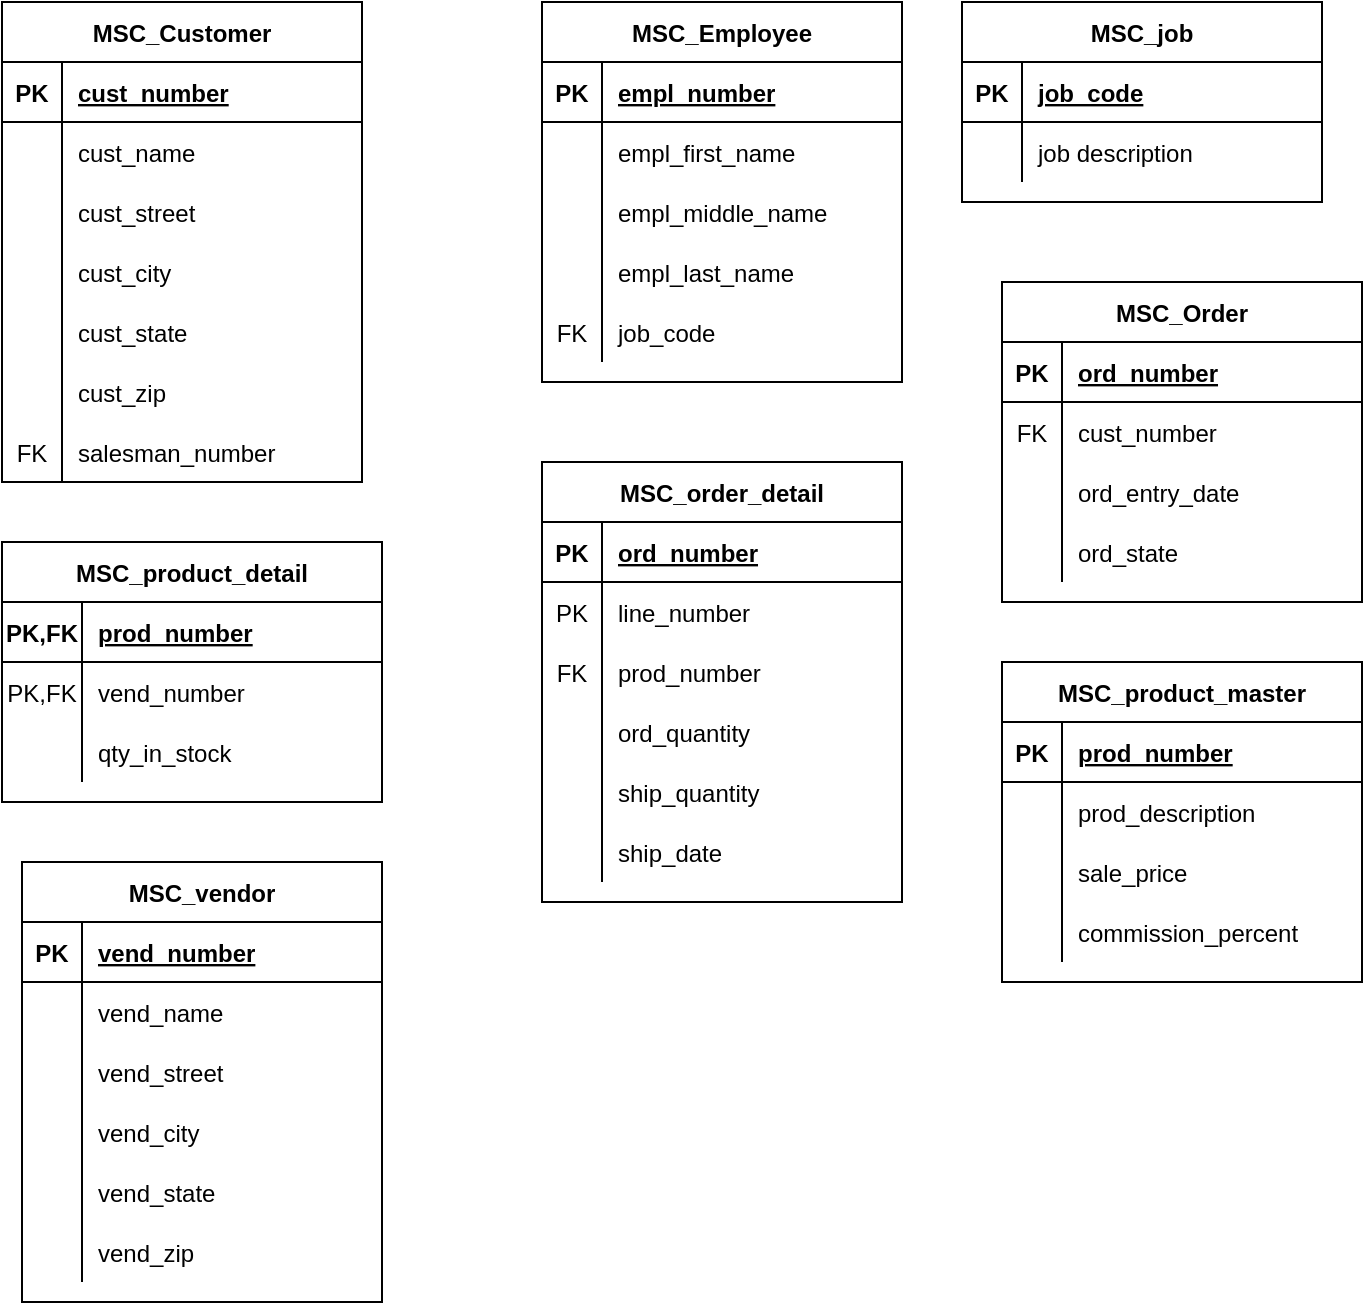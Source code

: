 <mxfile version="15.4.0" type="device"><diagram id="FeleYaG1tWac7B7Ja3Ip" name="lab1_IST210"><mxGraphModel dx="852" dy="494" grid="1" gridSize="10" guides="1" tooltips="1" connect="1" arrows="1" fold="1" page="1" pageScale="1" pageWidth="850" pageHeight="1100" math="0" shadow="0"><root><mxCell id="0"/><mxCell id="1" parent="0"/><mxCell id="DKufHoVOSPKcCQe0JEq5-5" value="MSC_Customer" style="shape=table;startSize=30;container=1;collapsible=1;childLayout=tableLayout;fixedRows=1;rowLines=0;fontStyle=1;align=center;resizeLast=1;" vertex="1" parent="1"><mxGeometry x="30" y="30" width="180" height="240" as="geometry"/></mxCell><mxCell id="DKufHoVOSPKcCQe0JEq5-6" value="" style="shape=partialRectangle;collapsible=0;dropTarget=0;pointerEvents=0;fillColor=none;top=0;left=0;bottom=1;right=0;points=[[0,0.5],[1,0.5]];portConstraint=eastwest;" vertex="1" parent="DKufHoVOSPKcCQe0JEq5-5"><mxGeometry y="30" width="180" height="30" as="geometry"/></mxCell><mxCell id="DKufHoVOSPKcCQe0JEq5-7" value="PK" style="shape=partialRectangle;connectable=0;fillColor=none;top=0;left=0;bottom=0;right=0;fontStyle=1;overflow=hidden;" vertex="1" parent="DKufHoVOSPKcCQe0JEq5-6"><mxGeometry width="30" height="30" as="geometry"><mxRectangle width="30" height="30" as="alternateBounds"/></mxGeometry></mxCell><mxCell id="DKufHoVOSPKcCQe0JEq5-8" value="cust_number" style="shape=partialRectangle;connectable=0;fillColor=none;top=0;left=0;bottom=0;right=0;align=left;spacingLeft=6;fontStyle=5;overflow=hidden;" vertex="1" parent="DKufHoVOSPKcCQe0JEq5-6"><mxGeometry x="30" width="150" height="30" as="geometry"><mxRectangle width="150" height="30" as="alternateBounds"/></mxGeometry></mxCell><mxCell id="DKufHoVOSPKcCQe0JEq5-9" value="" style="shape=partialRectangle;collapsible=0;dropTarget=0;pointerEvents=0;fillColor=none;top=0;left=0;bottom=0;right=0;points=[[0,0.5],[1,0.5]];portConstraint=eastwest;" vertex="1" parent="DKufHoVOSPKcCQe0JEq5-5"><mxGeometry y="60" width="180" height="30" as="geometry"/></mxCell><mxCell id="DKufHoVOSPKcCQe0JEq5-10" value="" style="shape=partialRectangle;connectable=0;fillColor=none;top=0;left=0;bottom=0;right=0;editable=1;overflow=hidden;" vertex="1" parent="DKufHoVOSPKcCQe0JEq5-9"><mxGeometry width="30" height="30" as="geometry"><mxRectangle width="30" height="30" as="alternateBounds"/></mxGeometry></mxCell><mxCell id="DKufHoVOSPKcCQe0JEq5-11" value="cust_name" style="shape=partialRectangle;connectable=0;fillColor=none;top=0;left=0;bottom=0;right=0;align=left;spacingLeft=6;overflow=hidden;" vertex="1" parent="DKufHoVOSPKcCQe0JEq5-9"><mxGeometry x="30" width="150" height="30" as="geometry"><mxRectangle width="150" height="30" as="alternateBounds"/></mxGeometry></mxCell><mxCell id="DKufHoVOSPKcCQe0JEq5-12" value="" style="shape=partialRectangle;collapsible=0;dropTarget=0;pointerEvents=0;fillColor=none;top=0;left=0;bottom=0;right=0;points=[[0,0.5],[1,0.5]];portConstraint=eastwest;" vertex="1" parent="DKufHoVOSPKcCQe0JEq5-5"><mxGeometry y="90" width="180" height="30" as="geometry"/></mxCell><mxCell id="DKufHoVOSPKcCQe0JEq5-13" value="" style="shape=partialRectangle;connectable=0;fillColor=none;top=0;left=0;bottom=0;right=0;editable=1;overflow=hidden;" vertex="1" parent="DKufHoVOSPKcCQe0JEq5-12"><mxGeometry width="30" height="30" as="geometry"><mxRectangle width="30" height="30" as="alternateBounds"/></mxGeometry></mxCell><mxCell id="DKufHoVOSPKcCQe0JEq5-14" value="cust_street" style="shape=partialRectangle;connectable=0;fillColor=none;top=0;left=0;bottom=0;right=0;align=left;spacingLeft=6;overflow=hidden;" vertex="1" parent="DKufHoVOSPKcCQe0JEq5-12"><mxGeometry x="30" width="150" height="30" as="geometry"><mxRectangle width="150" height="30" as="alternateBounds"/></mxGeometry></mxCell><mxCell id="DKufHoVOSPKcCQe0JEq5-15" value="" style="shape=partialRectangle;collapsible=0;dropTarget=0;pointerEvents=0;fillColor=none;top=0;left=0;bottom=0;right=0;points=[[0,0.5],[1,0.5]];portConstraint=eastwest;" vertex="1" parent="DKufHoVOSPKcCQe0JEq5-5"><mxGeometry y="120" width="180" height="30" as="geometry"/></mxCell><mxCell id="DKufHoVOSPKcCQe0JEq5-16" value="" style="shape=partialRectangle;connectable=0;fillColor=none;top=0;left=0;bottom=0;right=0;editable=1;overflow=hidden;" vertex="1" parent="DKufHoVOSPKcCQe0JEq5-15"><mxGeometry width="30" height="30" as="geometry"><mxRectangle width="30" height="30" as="alternateBounds"/></mxGeometry></mxCell><mxCell id="DKufHoVOSPKcCQe0JEq5-17" value="cust_city" style="shape=partialRectangle;connectable=0;fillColor=none;top=0;left=0;bottom=0;right=0;align=left;spacingLeft=6;overflow=hidden;" vertex="1" parent="DKufHoVOSPKcCQe0JEq5-15"><mxGeometry x="30" width="150" height="30" as="geometry"><mxRectangle width="150" height="30" as="alternateBounds"/></mxGeometry></mxCell><mxCell id="DKufHoVOSPKcCQe0JEq5-25" style="shape=partialRectangle;collapsible=0;dropTarget=0;pointerEvents=0;fillColor=none;top=0;left=0;bottom=0;right=0;points=[[0,0.5],[1,0.5]];portConstraint=eastwest;" vertex="1" parent="DKufHoVOSPKcCQe0JEq5-5"><mxGeometry y="150" width="180" height="30" as="geometry"/></mxCell><mxCell id="DKufHoVOSPKcCQe0JEq5-26" style="shape=partialRectangle;connectable=0;fillColor=none;top=0;left=0;bottom=0;right=0;editable=1;overflow=hidden;" vertex="1" parent="DKufHoVOSPKcCQe0JEq5-25"><mxGeometry width="30" height="30" as="geometry"><mxRectangle width="30" height="30" as="alternateBounds"/></mxGeometry></mxCell><mxCell id="DKufHoVOSPKcCQe0JEq5-27" value="cust_state" style="shape=partialRectangle;connectable=0;fillColor=none;top=0;left=0;bottom=0;right=0;align=left;spacingLeft=6;overflow=hidden;" vertex="1" parent="DKufHoVOSPKcCQe0JEq5-25"><mxGeometry x="30" width="150" height="30" as="geometry"><mxRectangle width="150" height="30" as="alternateBounds"/></mxGeometry></mxCell><mxCell id="DKufHoVOSPKcCQe0JEq5-28" style="shape=partialRectangle;collapsible=0;dropTarget=0;pointerEvents=0;fillColor=none;top=0;left=0;bottom=0;right=0;points=[[0,0.5],[1,0.5]];portConstraint=eastwest;" vertex="1" parent="DKufHoVOSPKcCQe0JEq5-5"><mxGeometry y="180" width="180" height="30" as="geometry"/></mxCell><mxCell id="DKufHoVOSPKcCQe0JEq5-29" style="shape=partialRectangle;connectable=0;fillColor=none;top=0;left=0;bottom=0;right=0;editable=1;overflow=hidden;" vertex="1" parent="DKufHoVOSPKcCQe0JEq5-28"><mxGeometry width="30" height="30" as="geometry"><mxRectangle width="30" height="30" as="alternateBounds"/></mxGeometry></mxCell><mxCell id="DKufHoVOSPKcCQe0JEq5-30" value="cust_zip" style="shape=partialRectangle;connectable=0;fillColor=none;top=0;left=0;bottom=0;right=0;align=left;spacingLeft=6;overflow=hidden;" vertex="1" parent="DKufHoVOSPKcCQe0JEq5-28"><mxGeometry x="30" width="150" height="30" as="geometry"><mxRectangle width="150" height="30" as="alternateBounds"/></mxGeometry></mxCell><mxCell id="DKufHoVOSPKcCQe0JEq5-31" style="shape=partialRectangle;collapsible=0;dropTarget=0;pointerEvents=0;fillColor=none;top=0;left=0;bottom=0;right=0;points=[[0,0.5],[1,0.5]];portConstraint=eastwest;" vertex="1" parent="DKufHoVOSPKcCQe0JEq5-5"><mxGeometry y="210" width="180" height="30" as="geometry"/></mxCell><mxCell id="DKufHoVOSPKcCQe0JEq5-32" value="FK" style="shape=partialRectangle;connectable=0;fillColor=none;top=0;left=0;bottom=0;right=0;editable=1;overflow=hidden;" vertex="1" parent="DKufHoVOSPKcCQe0JEq5-31"><mxGeometry width="30" height="30" as="geometry"><mxRectangle width="30" height="30" as="alternateBounds"/></mxGeometry></mxCell><mxCell id="DKufHoVOSPKcCQe0JEq5-33" value="salesman_number" style="shape=partialRectangle;connectable=0;fillColor=none;top=0;left=0;bottom=0;right=0;align=left;spacingLeft=6;overflow=hidden;" vertex="1" parent="DKufHoVOSPKcCQe0JEq5-31"><mxGeometry x="30" width="150" height="30" as="geometry"><mxRectangle width="150" height="30" as="alternateBounds"/></mxGeometry></mxCell><mxCell id="DKufHoVOSPKcCQe0JEq5-37" value="MSC_Employee" style="shape=table;startSize=30;container=1;collapsible=1;childLayout=tableLayout;fixedRows=1;rowLines=0;fontStyle=1;align=center;resizeLast=1;" vertex="1" parent="1"><mxGeometry x="300" y="30" width="180" height="190" as="geometry"/></mxCell><mxCell id="DKufHoVOSPKcCQe0JEq5-38" value="" style="shape=partialRectangle;collapsible=0;dropTarget=0;pointerEvents=0;fillColor=none;top=0;left=0;bottom=1;right=0;points=[[0,0.5],[1,0.5]];portConstraint=eastwest;" vertex="1" parent="DKufHoVOSPKcCQe0JEq5-37"><mxGeometry y="30" width="180" height="30" as="geometry"/></mxCell><mxCell id="DKufHoVOSPKcCQe0JEq5-39" value="PK" style="shape=partialRectangle;connectable=0;fillColor=none;top=0;left=0;bottom=0;right=0;fontStyle=1;overflow=hidden;" vertex="1" parent="DKufHoVOSPKcCQe0JEq5-38"><mxGeometry width="30" height="30" as="geometry"><mxRectangle width="30" height="30" as="alternateBounds"/></mxGeometry></mxCell><mxCell id="DKufHoVOSPKcCQe0JEq5-40" value="empl_number" style="shape=partialRectangle;connectable=0;fillColor=none;top=0;left=0;bottom=0;right=0;align=left;spacingLeft=6;fontStyle=5;overflow=hidden;" vertex="1" parent="DKufHoVOSPKcCQe0JEq5-38"><mxGeometry x="30" width="150" height="30" as="geometry"><mxRectangle width="150" height="30" as="alternateBounds"/></mxGeometry></mxCell><mxCell id="DKufHoVOSPKcCQe0JEq5-41" value="" style="shape=partialRectangle;collapsible=0;dropTarget=0;pointerEvents=0;fillColor=none;top=0;left=0;bottom=0;right=0;points=[[0,0.5],[1,0.5]];portConstraint=eastwest;" vertex="1" parent="DKufHoVOSPKcCQe0JEq5-37"><mxGeometry y="60" width="180" height="30" as="geometry"/></mxCell><mxCell id="DKufHoVOSPKcCQe0JEq5-42" value="" style="shape=partialRectangle;connectable=0;fillColor=none;top=0;left=0;bottom=0;right=0;editable=1;overflow=hidden;" vertex="1" parent="DKufHoVOSPKcCQe0JEq5-41"><mxGeometry width="30" height="30" as="geometry"><mxRectangle width="30" height="30" as="alternateBounds"/></mxGeometry></mxCell><mxCell id="DKufHoVOSPKcCQe0JEq5-43" value="empl_first_name" style="shape=partialRectangle;connectable=0;fillColor=none;top=0;left=0;bottom=0;right=0;align=left;spacingLeft=6;overflow=hidden;" vertex="1" parent="DKufHoVOSPKcCQe0JEq5-41"><mxGeometry x="30" width="150" height="30" as="geometry"><mxRectangle width="150" height="30" as="alternateBounds"/></mxGeometry></mxCell><mxCell id="DKufHoVOSPKcCQe0JEq5-44" value="" style="shape=partialRectangle;collapsible=0;dropTarget=0;pointerEvents=0;fillColor=none;top=0;left=0;bottom=0;right=0;points=[[0,0.5],[1,0.5]];portConstraint=eastwest;" vertex="1" parent="DKufHoVOSPKcCQe0JEq5-37"><mxGeometry y="90" width="180" height="30" as="geometry"/></mxCell><mxCell id="DKufHoVOSPKcCQe0JEq5-45" value="" style="shape=partialRectangle;connectable=0;fillColor=none;top=0;left=0;bottom=0;right=0;editable=1;overflow=hidden;" vertex="1" parent="DKufHoVOSPKcCQe0JEq5-44"><mxGeometry width="30" height="30" as="geometry"><mxRectangle width="30" height="30" as="alternateBounds"/></mxGeometry></mxCell><mxCell id="DKufHoVOSPKcCQe0JEq5-46" value="empl_middle_name" style="shape=partialRectangle;connectable=0;fillColor=none;top=0;left=0;bottom=0;right=0;align=left;spacingLeft=6;overflow=hidden;" vertex="1" parent="DKufHoVOSPKcCQe0JEq5-44"><mxGeometry x="30" width="150" height="30" as="geometry"><mxRectangle width="150" height="30" as="alternateBounds"/></mxGeometry></mxCell><mxCell id="DKufHoVOSPKcCQe0JEq5-47" value="" style="shape=partialRectangle;collapsible=0;dropTarget=0;pointerEvents=0;fillColor=none;top=0;left=0;bottom=0;right=0;points=[[0,0.5],[1,0.5]];portConstraint=eastwest;" vertex="1" parent="DKufHoVOSPKcCQe0JEq5-37"><mxGeometry y="120" width="180" height="30" as="geometry"/></mxCell><mxCell id="DKufHoVOSPKcCQe0JEq5-48" value="" style="shape=partialRectangle;connectable=0;fillColor=none;top=0;left=0;bottom=0;right=0;editable=1;overflow=hidden;" vertex="1" parent="DKufHoVOSPKcCQe0JEq5-47"><mxGeometry width="30" height="30" as="geometry"><mxRectangle width="30" height="30" as="alternateBounds"/></mxGeometry></mxCell><mxCell id="DKufHoVOSPKcCQe0JEq5-49" value="empl_last_name" style="shape=partialRectangle;connectable=0;fillColor=none;top=0;left=0;bottom=0;right=0;align=left;spacingLeft=6;overflow=hidden;" vertex="1" parent="DKufHoVOSPKcCQe0JEq5-47"><mxGeometry x="30" width="150" height="30" as="geometry"><mxRectangle width="150" height="30" as="alternateBounds"/></mxGeometry></mxCell><mxCell id="DKufHoVOSPKcCQe0JEq5-50" style="shape=partialRectangle;collapsible=0;dropTarget=0;pointerEvents=0;fillColor=none;top=0;left=0;bottom=0;right=0;points=[[0,0.5],[1,0.5]];portConstraint=eastwest;" vertex="1" parent="DKufHoVOSPKcCQe0JEq5-37"><mxGeometry y="150" width="180" height="30" as="geometry"/></mxCell><mxCell id="DKufHoVOSPKcCQe0JEq5-51" value="FK" style="shape=partialRectangle;connectable=0;fillColor=none;top=0;left=0;bottom=0;right=0;editable=1;overflow=hidden;" vertex="1" parent="DKufHoVOSPKcCQe0JEq5-50"><mxGeometry width="30" height="30" as="geometry"><mxRectangle width="30" height="30" as="alternateBounds"/></mxGeometry></mxCell><mxCell id="DKufHoVOSPKcCQe0JEq5-52" value="job_code" style="shape=partialRectangle;connectable=0;fillColor=none;top=0;left=0;bottom=0;right=0;align=left;spacingLeft=6;overflow=hidden;" vertex="1" parent="DKufHoVOSPKcCQe0JEq5-50"><mxGeometry x="30" width="150" height="30" as="geometry"><mxRectangle width="150" height="30" as="alternateBounds"/></mxGeometry></mxCell><mxCell id="DKufHoVOSPKcCQe0JEq5-53" value="MSC_job" style="shape=table;startSize=30;container=1;collapsible=1;childLayout=tableLayout;fixedRows=1;rowLines=0;fontStyle=1;align=center;resizeLast=1;" vertex="1" parent="1"><mxGeometry x="510" y="30" width="180" height="100" as="geometry"/></mxCell><mxCell id="DKufHoVOSPKcCQe0JEq5-54" value="" style="shape=partialRectangle;collapsible=0;dropTarget=0;pointerEvents=0;fillColor=none;top=0;left=0;bottom=1;right=0;points=[[0,0.5],[1,0.5]];portConstraint=eastwest;" vertex="1" parent="DKufHoVOSPKcCQe0JEq5-53"><mxGeometry y="30" width="180" height="30" as="geometry"/></mxCell><mxCell id="DKufHoVOSPKcCQe0JEq5-55" value="PK" style="shape=partialRectangle;connectable=0;fillColor=none;top=0;left=0;bottom=0;right=0;fontStyle=1;overflow=hidden;" vertex="1" parent="DKufHoVOSPKcCQe0JEq5-54"><mxGeometry width="30" height="30" as="geometry"><mxRectangle width="30" height="30" as="alternateBounds"/></mxGeometry></mxCell><mxCell id="DKufHoVOSPKcCQe0JEq5-56" value="job_code" style="shape=partialRectangle;connectable=0;fillColor=none;top=0;left=0;bottom=0;right=0;align=left;spacingLeft=6;fontStyle=5;overflow=hidden;" vertex="1" parent="DKufHoVOSPKcCQe0JEq5-54"><mxGeometry x="30" width="150" height="30" as="geometry"><mxRectangle width="150" height="30" as="alternateBounds"/></mxGeometry></mxCell><mxCell id="DKufHoVOSPKcCQe0JEq5-57" value="" style="shape=partialRectangle;collapsible=0;dropTarget=0;pointerEvents=0;fillColor=none;top=0;left=0;bottom=0;right=0;points=[[0,0.5],[1,0.5]];portConstraint=eastwest;" vertex="1" parent="DKufHoVOSPKcCQe0JEq5-53"><mxGeometry y="60" width="180" height="30" as="geometry"/></mxCell><mxCell id="DKufHoVOSPKcCQe0JEq5-58" value="" style="shape=partialRectangle;connectable=0;fillColor=none;top=0;left=0;bottom=0;right=0;editable=1;overflow=hidden;" vertex="1" parent="DKufHoVOSPKcCQe0JEq5-57"><mxGeometry width="30" height="30" as="geometry"><mxRectangle width="30" height="30" as="alternateBounds"/></mxGeometry></mxCell><mxCell id="DKufHoVOSPKcCQe0JEq5-59" value="job description" style="shape=partialRectangle;connectable=0;fillColor=none;top=0;left=0;bottom=0;right=0;align=left;spacingLeft=6;overflow=hidden;" vertex="1" parent="DKufHoVOSPKcCQe0JEq5-57"><mxGeometry x="30" width="150" height="30" as="geometry"><mxRectangle width="150" height="30" as="alternateBounds"/></mxGeometry></mxCell><mxCell id="DKufHoVOSPKcCQe0JEq5-66" value="MSC_Order" style="shape=table;startSize=30;container=1;collapsible=1;childLayout=tableLayout;fixedRows=1;rowLines=0;fontStyle=1;align=center;resizeLast=1;" vertex="1" parent="1"><mxGeometry x="530" y="170" width="180" height="160" as="geometry"/></mxCell><mxCell id="DKufHoVOSPKcCQe0JEq5-67" value="" style="shape=partialRectangle;collapsible=0;dropTarget=0;pointerEvents=0;fillColor=none;top=0;left=0;bottom=1;right=0;points=[[0,0.5],[1,0.5]];portConstraint=eastwest;" vertex="1" parent="DKufHoVOSPKcCQe0JEq5-66"><mxGeometry y="30" width="180" height="30" as="geometry"/></mxCell><mxCell id="DKufHoVOSPKcCQe0JEq5-68" value="PK" style="shape=partialRectangle;connectable=0;fillColor=none;top=0;left=0;bottom=0;right=0;fontStyle=1;overflow=hidden;" vertex="1" parent="DKufHoVOSPKcCQe0JEq5-67"><mxGeometry width="30" height="30" as="geometry"><mxRectangle width="30" height="30" as="alternateBounds"/></mxGeometry></mxCell><mxCell id="DKufHoVOSPKcCQe0JEq5-69" value="ord_number" style="shape=partialRectangle;connectable=0;fillColor=none;top=0;left=0;bottom=0;right=0;align=left;spacingLeft=6;fontStyle=5;overflow=hidden;" vertex="1" parent="DKufHoVOSPKcCQe0JEq5-67"><mxGeometry x="30" width="150" height="30" as="geometry"><mxRectangle width="150" height="30" as="alternateBounds"/></mxGeometry></mxCell><mxCell id="DKufHoVOSPKcCQe0JEq5-70" value="" style="shape=partialRectangle;collapsible=0;dropTarget=0;pointerEvents=0;fillColor=none;top=0;left=0;bottom=0;right=0;points=[[0,0.5],[1,0.5]];portConstraint=eastwest;" vertex="1" parent="DKufHoVOSPKcCQe0JEq5-66"><mxGeometry y="60" width="180" height="30" as="geometry"/></mxCell><mxCell id="DKufHoVOSPKcCQe0JEq5-71" value="FK" style="shape=partialRectangle;connectable=0;fillColor=none;top=0;left=0;bottom=0;right=0;editable=1;overflow=hidden;" vertex="1" parent="DKufHoVOSPKcCQe0JEq5-70"><mxGeometry width="30" height="30" as="geometry"><mxRectangle width="30" height="30" as="alternateBounds"/></mxGeometry></mxCell><mxCell id="DKufHoVOSPKcCQe0JEq5-72" value="cust_number" style="shape=partialRectangle;connectable=0;fillColor=none;top=0;left=0;bottom=0;right=0;align=left;spacingLeft=6;overflow=hidden;" vertex="1" parent="DKufHoVOSPKcCQe0JEq5-70"><mxGeometry x="30" width="150" height="30" as="geometry"><mxRectangle width="150" height="30" as="alternateBounds"/></mxGeometry></mxCell><mxCell id="DKufHoVOSPKcCQe0JEq5-73" value="" style="shape=partialRectangle;collapsible=0;dropTarget=0;pointerEvents=0;fillColor=none;top=0;left=0;bottom=0;right=0;points=[[0,0.5],[1,0.5]];portConstraint=eastwest;" vertex="1" parent="DKufHoVOSPKcCQe0JEq5-66"><mxGeometry y="90" width="180" height="30" as="geometry"/></mxCell><mxCell id="DKufHoVOSPKcCQe0JEq5-74" value="" style="shape=partialRectangle;connectable=0;fillColor=none;top=0;left=0;bottom=0;right=0;editable=1;overflow=hidden;" vertex="1" parent="DKufHoVOSPKcCQe0JEq5-73"><mxGeometry width="30" height="30" as="geometry"><mxRectangle width="30" height="30" as="alternateBounds"/></mxGeometry></mxCell><mxCell id="DKufHoVOSPKcCQe0JEq5-75" value="ord_entry_date" style="shape=partialRectangle;connectable=0;fillColor=none;top=0;left=0;bottom=0;right=0;align=left;spacingLeft=6;overflow=hidden;" vertex="1" parent="DKufHoVOSPKcCQe0JEq5-73"><mxGeometry x="30" width="150" height="30" as="geometry"><mxRectangle width="150" height="30" as="alternateBounds"/></mxGeometry></mxCell><mxCell id="DKufHoVOSPKcCQe0JEq5-76" value="" style="shape=partialRectangle;collapsible=0;dropTarget=0;pointerEvents=0;fillColor=none;top=0;left=0;bottom=0;right=0;points=[[0,0.5],[1,0.5]];portConstraint=eastwest;" vertex="1" parent="DKufHoVOSPKcCQe0JEq5-66"><mxGeometry y="120" width="180" height="30" as="geometry"/></mxCell><mxCell id="DKufHoVOSPKcCQe0JEq5-77" value="" style="shape=partialRectangle;connectable=0;fillColor=none;top=0;left=0;bottom=0;right=0;editable=1;overflow=hidden;" vertex="1" parent="DKufHoVOSPKcCQe0JEq5-76"><mxGeometry width="30" height="30" as="geometry"><mxRectangle width="30" height="30" as="alternateBounds"/></mxGeometry></mxCell><mxCell id="DKufHoVOSPKcCQe0JEq5-78" value="ord_state" style="shape=partialRectangle;connectable=0;fillColor=none;top=0;left=0;bottom=0;right=0;align=left;spacingLeft=6;overflow=hidden;" vertex="1" parent="DKufHoVOSPKcCQe0JEq5-76"><mxGeometry x="30" width="150" height="30" as="geometry"><mxRectangle width="150" height="30" as="alternateBounds"/></mxGeometry></mxCell><mxCell id="DKufHoVOSPKcCQe0JEq5-79" value="MSC_order_detail" style="shape=table;startSize=30;container=1;collapsible=1;childLayout=tableLayout;fixedRows=1;rowLines=0;fontStyle=1;align=center;resizeLast=1;" vertex="1" parent="1"><mxGeometry x="300" y="260" width="180" height="220" as="geometry"/></mxCell><mxCell id="DKufHoVOSPKcCQe0JEq5-80" value="" style="shape=partialRectangle;collapsible=0;dropTarget=0;pointerEvents=0;fillColor=none;top=0;left=0;bottom=1;right=0;points=[[0,0.5],[1,0.5]];portConstraint=eastwest;" vertex="1" parent="DKufHoVOSPKcCQe0JEq5-79"><mxGeometry y="30" width="180" height="30" as="geometry"/></mxCell><mxCell id="DKufHoVOSPKcCQe0JEq5-81" value="PK" style="shape=partialRectangle;connectable=0;fillColor=none;top=0;left=0;bottom=0;right=0;fontStyle=1;overflow=hidden;" vertex="1" parent="DKufHoVOSPKcCQe0JEq5-80"><mxGeometry width="30" height="30" as="geometry"><mxRectangle width="30" height="30" as="alternateBounds"/></mxGeometry></mxCell><mxCell id="DKufHoVOSPKcCQe0JEq5-82" value="ord_number" style="shape=partialRectangle;connectable=0;fillColor=none;top=0;left=0;bottom=0;right=0;align=left;spacingLeft=6;fontStyle=5;overflow=hidden;" vertex="1" parent="DKufHoVOSPKcCQe0JEq5-80"><mxGeometry x="30" width="150" height="30" as="geometry"><mxRectangle width="150" height="30" as="alternateBounds"/></mxGeometry></mxCell><mxCell id="DKufHoVOSPKcCQe0JEq5-83" value="" style="shape=partialRectangle;collapsible=0;dropTarget=0;pointerEvents=0;fillColor=none;top=0;left=0;bottom=0;right=0;points=[[0,0.5],[1,0.5]];portConstraint=eastwest;" vertex="1" parent="DKufHoVOSPKcCQe0JEq5-79"><mxGeometry y="60" width="180" height="30" as="geometry"/></mxCell><mxCell id="DKufHoVOSPKcCQe0JEq5-84" value="PK" style="shape=partialRectangle;connectable=0;fillColor=none;top=0;left=0;bottom=0;right=0;editable=1;overflow=hidden;" vertex="1" parent="DKufHoVOSPKcCQe0JEq5-83"><mxGeometry width="30" height="30" as="geometry"><mxRectangle width="30" height="30" as="alternateBounds"/></mxGeometry></mxCell><mxCell id="DKufHoVOSPKcCQe0JEq5-85" value="line_number" style="shape=partialRectangle;connectable=0;fillColor=none;top=0;left=0;bottom=0;right=0;align=left;spacingLeft=6;overflow=hidden;" vertex="1" parent="DKufHoVOSPKcCQe0JEq5-83"><mxGeometry x="30" width="150" height="30" as="geometry"><mxRectangle width="150" height="30" as="alternateBounds"/></mxGeometry></mxCell><mxCell id="DKufHoVOSPKcCQe0JEq5-86" value="" style="shape=partialRectangle;collapsible=0;dropTarget=0;pointerEvents=0;fillColor=none;top=0;left=0;bottom=0;right=0;points=[[0,0.5],[1,0.5]];portConstraint=eastwest;" vertex="1" parent="DKufHoVOSPKcCQe0JEq5-79"><mxGeometry y="90" width="180" height="30" as="geometry"/></mxCell><mxCell id="DKufHoVOSPKcCQe0JEq5-87" value="FK" style="shape=partialRectangle;connectable=0;fillColor=none;top=0;left=0;bottom=0;right=0;editable=1;overflow=hidden;" vertex="1" parent="DKufHoVOSPKcCQe0JEq5-86"><mxGeometry width="30" height="30" as="geometry"><mxRectangle width="30" height="30" as="alternateBounds"/></mxGeometry></mxCell><mxCell id="DKufHoVOSPKcCQe0JEq5-88" value="prod_number" style="shape=partialRectangle;connectable=0;fillColor=none;top=0;left=0;bottom=0;right=0;align=left;spacingLeft=6;overflow=hidden;" vertex="1" parent="DKufHoVOSPKcCQe0JEq5-86"><mxGeometry x="30" width="150" height="30" as="geometry"><mxRectangle width="150" height="30" as="alternateBounds"/></mxGeometry></mxCell><mxCell id="DKufHoVOSPKcCQe0JEq5-89" value="" style="shape=partialRectangle;collapsible=0;dropTarget=0;pointerEvents=0;fillColor=none;top=0;left=0;bottom=0;right=0;points=[[0,0.5],[1,0.5]];portConstraint=eastwest;" vertex="1" parent="DKufHoVOSPKcCQe0JEq5-79"><mxGeometry y="120" width="180" height="30" as="geometry"/></mxCell><mxCell id="DKufHoVOSPKcCQe0JEq5-90" value="" style="shape=partialRectangle;connectable=0;fillColor=none;top=0;left=0;bottom=0;right=0;editable=1;overflow=hidden;" vertex="1" parent="DKufHoVOSPKcCQe0JEq5-89"><mxGeometry width="30" height="30" as="geometry"><mxRectangle width="30" height="30" as="alternateBounds"/></mxGeometry></mxCell><mxCell id="DKufHoVOSPKcCQe0JEq5-91" value="ord_quantity" style="shape=partialRectangle;connectable=0;fillColor=none;top=0;left=0;bottom=0;right=0;align=left;spacingLeft=6;overflow=hidden;" vertex="1" parent="DKufHoVOSPKcCQe0JEq5-89"><mxGeometry x="30" width="150" height="30" as="geometry"><mxRectangle width="150" height="30" as="alternateBounds"/></mxGeometry></mxCell><mxCell id="DKufHoVOSPKcCQe0JEq5-92" style="shape=partialRectangle;collapsible=0;dropTarget=0;pointerEvents=0;fillColor=none;top=0;left=0;bottom=0;right=0;points=[[0,0.5],[1,0.5]];portConstraint=eastwest;" vertex="1" parent="DKufHoVOSPKcCQe0JEq5-79"><mxGeometry y="150" width="180" height="30" as="geometry"/></mxCell><mxCell id="DKufHoVOSPKcCQe0JEq5-93" style="shape=partialRectangle;connectable=0;fillColor=none;top=0;left=0;bottom=0;right=0;editable=1;overflow=hidden;" vertex="1" parent="DKufHoVOSPKcCQe0JEq5-92"><mxGeometry width="30" height="30" as="geometry"><mxRectangle width="30" height="30" as="alternateBounds"/></mxGeometry></mxCell><mxCell id="DKufHoVOSPKcCQe0JEq5-94" value="ship_quantity" style="shape=partialRectangle;connectable=0;fillColor=none;top=0;left=0;bottom=0;right=0;align=left;spacingLeft=6;overflow=hidden;" vertex="1" parent="DKufHoVOSPKcCQe0JEq5-92"><mxGeometry x="30" width="150" height="30" as="geometry"><mxRectangle width="150" height="30" as="alternateBounds"/></mxGeometry></mxCell><mxCell id="DKufHoVOSPKcCQe0JEq5-95" style="shape=partialRectangle;collapsible=0;dropTarget=0;pointerEvents=0;fillColor=none;top=0;left=0;bottom=0;right=0;points=[[0,0.5],[1,0.5]];portConstraint=eastwest;" vertex="1" parent="DKufHoVOSPKcCQe0JEq5-79"><mxGeometry y="180" width="180" height="30" as="geometry"/></mxCell><mxCell id="DKufHoVOSPKcCQe0JEq5-96" style="shape=partialRectangle;connectable=0;fillColor=none;top=0;left=0;bottom=0;right=0;editable=1;overflow=hidden;" vertex="1" parent="DKufHoVOSPKcCQe0JEq5-95"><mxGeometry width="30" height="30" as="geometry"><mxRectangle width="30" height="30" as="alternateBounds"/></mxGeometry></mxCell><mxCell id="DKufHoVOSPKcCQe0JEq5-97" value="ship_date" style="shape=partialRectangle;connectable=0;fillColor=none;top=0;left=0;bottom=0;right=0;align=left;spacingLeft=6;overflow=hidden;" vertex="1" parent="DKufHoVOSPKcCQe0JEq5-95"><mxGeometry x="30" width="150" height="30" as="geometry"><mxRectangle width="150" height="30" as="alternateBounds"/></mxGeometry></mxCell><mxCell id="DKufHoVOSPKcCQe0JEq5-98" value="MSC_product_detail" style="shape=table;startSize=30;container=1;collapsible=1;childLayout=tableLayout;fixedRows=1;rowLines=0;fontStyle=1;align=center;resizeLast=1;" vertex="1" parent="1"><mxGeometry x="30" y="300" width="190" height="130" as="geometry"/></mxCell><mxCell id="DKufHoVOSPKcCQe0JEq5-99" value="" style="shape=partialRectangle;collapsible=0;dropTarget=0;pointerEvents=0;fillColor=none;top=0;left=0;bottom=1;right=0;points=[[0,0.5],[1,0.5]];portConstraint=eastwest;" vertex="1" parent="DKufHoVOSPKcCQe0JEq5-98"><mxGeometry y="30" width="190" height="30" as="geometry"/></mxCell><mxCell id="DKufHoVOSPKcCQe0JEq5-100" value="PK,FK" style="shape=partialRectangle;connectable=0;fillColor=none;top=0;left=0;bottom=0;right=0;fontStyle=1;overflow=hidden;" vertex="1" parent="DKufHoVOSPKcCQe0JEq5-99"><mxGeometry width="40" height="30" as="geometry"><mxRectangle width="40" height="30" as="alternateBounds"/></mxGeometry></mxCell><mxCell id="DKufHoVOSPKcCQe0JEq5-101" value="prod_number" style="shape=partialRectangle;connectable=0;fillColor=none;top=0;left=0;bottom=0;right=0;align=left;spacingLeft=6;fontStyle=5;overflow=hidden;" vertex="1" parent="DKufHoVOSPKcCQe0JEq5-99"><mxGeometry x="40" width="150" height="30" as="geometry"><mxRectangle width="150" height="30" as="alternateBounds"/></mxGeometry></mxCell><mxCell id="DKufHoVOSPKcCQe0JEq5-102" value="" style="shape=partialRectangle;collapsible=0;dropTarget=0;pointerEvents=0;fillColor=none;top=0;left=0;bottom=0;right=0;points=[[0,0.5],[1,0.5]];portConstraint=eastwest;" vertex="1" parent="DKufHoVOSPKcCQe0JEq5-98"><mxGeometry y="60" width="190" height="30" as="geometry"/></mxCell><mxCell id="DKufHoVOSPKcCQe0JEq5-103" value="PK,FK" style="shape=partialRectangle;connectable=0;fillColor=none;top=0;left=0;bottom=0;right=0;editable=1;overflow=hidden;" vertex="1" parent="DKufHoVOSPKcCQe0JEq5-102"><mxGeometry width="40" height="30" as="geometry"><mxRectangle width="40" height="30" as="alternateBounds"/></mxGeometry></mxCell><mxCell id="DKufHoVOSPKcCQe0JEq5-104" value="vend_number" style="shape=partialRectangle;connectable=0;fillColor=none;top=0;left=0;bottom=0;right=0;align=left;spacingLeft=6;overflow=hidden;" vertex="1" parent="DKufHoVOSPKcCQe0JEq5-102"><mxGeometry x="40" width="150" height="30" as="geometry"><mxRectangle width="150" height="30" as="alternateBounds"/></mxGeometry></mxCell><mxCell id="DKufHoVOSPKcCQe0JEq5-105" value="" style="shape=partialRectangle;collapsible=0;dropTarget=0;pointerEvents=0;fillColor=none;top=0;left=0;bottom=0;right=0;points=[[0,0.5],[1,0.5]];portConstraint=eastwest;" vertex="1" parent="DKufHoVOSPKcCQe0JEq5-98"><mxGeometry y="90" width="190" height="30" as="geometry"/></mxCell><mxCell id="DKufHoVOSPKcCQe0JEq5-106" value="" style="shape=partialRectangle;connectable=0;fillColor=none;top=0;left=0;bottom=0;right=0;editable=1;overflow=hidden;" vertex="1" parent="DKufHoVOSPKcCQe0JEq5-105"><mxGeometry width="40" height="30" as="geometry"><mxRectangle width="40" height="30" as="alternateBounds"/></mxGeometry></mxCell><mxCell id="DKufHoVOSPKcCQe0JEq5-107" value="qty_in_stock" style="shape=partialRectangle;connectable=0;fillColor=none;top=0;left=0;bottom=0;right=0;align=left;spacingLeft=6;overflow=hidden;" vertex="1" parent="DKufHoVOSPKcCQe0JEq5-105"><mxGeometry x="40" width="150" height="30" as="geometry"><mxRectangle width="150" height="30" as="alternateBounds"/></mxGeometry></mxCell><mxCell id="DKufHoVOSPKcCQe0JEq5-111" value="MSC_product_master" style="shape=table;startSize=30;container=1;collapsible=1;childLayout=tableLayout;fixedRows=1;rowLines=0;fontStyle=1;align=center;resizeLast=1;" vertex="1" parent="1"><mxGeometry x="530" y="360" width="180" height="160" as="geometry"/></mxCell><mxCell id="DKufHoVOSPKcCQe0JEq5-112" value="" style="shape=partialRectangle;collapsible=0;dropTarget=0;pointerEvents=0;fillColor=none;top=0;left=0;bottom=1;right=0;points=[[0,0.5],[1,0.5]];portConstraint=eastwest;" vertex="1" parent="DKufHoVOSPKcCQe0JEq5-111"><mxGeometry y="30" width="180" height="30" as="geometry"/></mxCell><mxCell id="DKufHoVOSPKcCQe0JEq5-113" value="PK" style="shape=partialRectangle;connectable=0;fillColor=none;top=0;left=0;bottom=0;right=0;fontStyle=1;overflow=hidden;" vertex="1" parent="DKufHoVOSPKcCQe0JEq5-112"><mxGeometry width="30" height="30" as="geometry"><mxRectangle width="30" height="30" as="alternateBounds"/></mxGeometry></mxCell><mxCell id="DKufHoVOSPKcCQe0JEq5-114" value="prod_number" style="shape=partialRectangle;connectable=0;fillColor=none;top=0;left=0;bottom=0;right=0;align=left;spacingLeft=6;fontStyle=5;overflow=hidden;" vertex="1" parent="DKufHoVOSPKcCQe0JEq5-112"><mxGeometry x="30" width="150" height="30" as="geometry"><mxRectangle width="150" height="30" as="alternateBounds"/></mxGeometry></mxCell><mxCell id="DKufHoVOSPKcCQe0JEq5-115" value="" style="shape=partialRectangle;collapsible=0;dropTarget=0;pointerEvents=0;fillColor=none;top=0;left=0;bottom=0;right=0;points=[[0,0.5],[1,0.5]];portConstraint=eastwest;" vertex="1" parent="DKufHoVOSPKcCQe0JEq5-111"><mxGeometry y="60" width="180" height="30" as="geometry"/></mxCell><mxCell id="DKufHoVOSPKcCQe0JEq5-116" value="" style="shape=partialRectangle;connectable=0;fillColor=none;top=0;left=0;bottom=0;right=0;editable=1;overflow=hidden;" vertex="1" parent="DKufHoVOSPKcCQe0JEq5-115"><mxGeometry width="30" height="30" as="geometry"><mxRectangle width="30" height="30" as="alternateBounds"/></mxGeometry></mxCell><mxCell id="DKufHoVOSPKcCQe0JEq5-117" value="prod_description" style="shape=partialRectangle;connectable=0;fillColor=none;top=0;left=0;bottom=0;right=0;align=left;spacingLeft=6;overflow=hidden;" vertex="1" parent="DKufHoVOSPKcCQe0JEq5-115"><mxGeometry x="30" width="150" height="30" as="geometry"><mxRectangle width="150" height="30" as="alternateBounds"/></mxGeometry></mxCell><mxCell id="DKufHoVOSPKcCQe0JEq5-118" value="" style="shape=partialRectangle;collapsible=0;dropTarget=0;pointerEvents=0;fillColor=none;top=0;left=0;bottom=0;right=0;points=[[0,0.5],[1,0.5]];portConstraint=eastwest;" vertex="1" parent="DKufHoVOSPKcCQe0JEq5-111"><mxGeometry y="90" width="180" height="30" as="geometry"/></mxCell><mxCell id="DKufHoVOSPKcCQe0JEq5-119" value="" style="shape=partialRectangle;connectable=0;fillColor=none;top=0;left=0;bottom=0;right=0;editable=1;overflow=hidden;" vertex="1" parent="DKufHoVOSPKcCQe0JEq5-118"><mxGeometry width="30" height="30" as="geometry"><mxRectangle width="30" height="30" as="alternateBounds"/></mxGeometry></mxCell><mxCell id="DKufHoVOSPKcCQe0JEq5-120" value="sale_price" style="shape=partialRectangle;connectable=0;fillColor=none;top=0;left=0;bottom=0;right=0;align=left;spacingLeft=6;overflow=hidden;" vertex="1" parent="DKufHoVOSPKcCQe0JEq5-118"><mxGeometry x="30" width="150" height="30" as="geometry"><mxRectangle width="150" height="30" as="alternateBounds"/></mxGeometry></mxCell><mxCell id="DKufHoVOSPKcCQe0JEq5-121" value="" style="shape=partialRectangle;collapsible=0;dropTarget=0;pointerEvents=0;fillColor=none;top=0;left=0;bottom=0;right=0;points=[[0,0.5],[1,0.5]];portConstraint=eastwest;" vertex="1" parent="DKufHoVOSPKcCQe0JEq5-111"><mxGeometry y="120" width="180" height="30" as="geometry"/></mxCell><mxCell id="DKufHoVOSPKcCQe0JEq5-122" value="" style="shape=partialRectangle;connectable=0;fillColor=none;top=0;left=0;bottom=0;right=0;editable=1;overflow=hidden;" vertex="1" parent="DKufHoVOSPKcCQe0JEq5-121"><mxGeometry width="30" height="30" as="geometry"><mxRectangle width="30" height="30" as="alternateBounds"/></mxGeometry></mxCell><mxCell id="DKufHoVOSPKcCQe0JEq5-123" value="commission_percent" style="shape=partialRectangle;connectable=0;fillColor=none;top=0;left=0;bottom=0;right=0;align=left;spacingLeft=6;overflow=hidden;" vertex="1" parent="DKufHoVOSPKcCQe0JEq5-121"><mxGeometry x="30" width="150" height="30" as="geometry"><mxRectangle width="150" height="30" as="alternateBounds"/></mxGeometry></mxCell><mxCell id="DKufHoVOSPKcCQe0JEq5-124" value="MSC_vendor" style="shape=table;startSize=30;container=1;collapsible=1;childLayout=tableLayout;fixedRows=1;rowLines=0;fontStyle=1;align=center;resizeLast=1;" vertex="1" parent="1"><mxGeometry x="40" y="460" width="180" height="220" as="geometry"/></mxCell><mxCell id="DKufHoVOSPKcCQe0JEq5-125" value="" style="shape=partialRectangle;collapsible=0;dropTarget=0;pointerEvents=0;fillColor=none;top=0;left=0;bottom=1;right=0;points=[[0,0.5],[1,0.5]];portConstraint=eastwest;" vertex="1" parent="DKufHoVOSPKcCQe0JEq5-124"><mxGeometry y="30" width="180" height="30" as="geometry"/></mxCell><mxCell id="DKufHoVOSPKcCQe0JEq5-126" value="PK" style="shape=partialRectangle;connectable=0;fillColor=none;top=0;left=0;bottom=0;right=0;fontStyle=1;overflow=hidden;" vertex="1" parent="DKufHoVOSPKcCQe0JEq5-125"><mxGeometry width="30" height="30" as="geometry"><mxRectangle width="30" height="30" as="alternateBounds"/></mxGeometry></mxCell><mxCell id="DKufHoVOSPKcCQe0JEq5-127" value="vend_number" style="shape=partialRectangle;connectable=0;fillColor=none;top=0;left=0;bottom=0;right=0;align=left;spacingLeft=6;fontStyle=5;overflow=hidden;" vertex="1" parent="DKufHoVOSPKcCQe0JEq5-125"><mxGeometry x="30" width="150" height="30" as="geometry"><mxRectangle width="150" height="30" as="alternateBounds"/></mxGeometry></mxCell><mxCell id="DKufHoVOSPKcCQe0JEq5-128" value="" style="shape=partialRectangle;collapsible=0;dropTarget=0;pointerEvents=0;fillColor=none;top=0;left=0;bottom=0;right=0;points=[[0,0.5],[1,0.5]];portConstraint=eastwest;" vertex="1" parent="DKufHoVOSPKcCQe0JEq5-124"><mxGeometry y="60" width="180" height="30" as="geometry"/></mxCell><mxCell id="DKufHoVOSPKcCQe0JEq5-129" value="" style="shape=partialRectangle;connectable=0;fillColor=none;top=0;left=0;bottom=0;right=0;editable=1;overflow=hidden;" vertex="1" parent="DKufHoVOSPKcCQe0JEq5-128"><mxGeometry width="30" height="30" as="geometry"><mxRectangle width="30" height="30" as="alternateBounds"/></mxGeometry></mxCell><mxCell id="DKufHoVOSPKcCQe0JEq5-130" value="vend_name" style="shape=partialRectangle;connectable=0;fillColor=none;top=0;left=0;bottom=0;right=0;align=left;spacingLeft=6;overflow=hidden;" vertex="1" parent="DKufHoVOSPKcCQe0JEq5-128"><mxGeometry x="30" width="150" height="30" as="geometry"><mxRectangle width="150" height="30" as="alternateBounds"/></mxGeometry></mxCell><mxCell id="DKufHoVOSPKcCQe0JEq5-131" value="" style="shape=partialRectangle;collapsible=0;dropTarget=0;pointerEvents=0;fillColor=none;top=0;left=0;bottom=0;right=0;points=[[0,0.5],[1,0.5]];portConstraint=eastwest;" vertex="1" parent="DKufHoVOSPKcCQe0JEq5-124"><mxGeometry y="90" width="180" height="30" as="geometry"/></mxCell><mxCell id="DKufHoVOSPKcCQe0JEq5-132" value="" style="shape=partialRectangle;connectable=0;fillColor=none;top=0;left=0;bottom=0;right=0;editable=1;overflow=hidden;" vertex="1" parent="DKufHoVOSPKcCQe0JEq5-131"><mxGeometry width="30" height="30" as="geometry"><mxRectangle width="30" height="30" as="alternateBounds"/></mxGeometry></mxCell><mxCell id="DKufHoVOSPKcCQe0JEq5-133" value="vend_street" style="shape=partialRectangle;connectable=0;fillColor=none;top=0;left=0;bottom=0;right=0;align=left;spacingLeft=6;overflow=hidden;" vertex="1" parent="DKufHoVOSPKcCQe0JEq5-131"><mxGeometry x="30" width="150" height="30" as="geometry"><mxRectangle width="150" height="30" as="alternateBounds"/></mxGeometry></mxCell><mxCell id="DKufHoVOSPKcCQe0JEq5-134" value="" style="shape=partialRectangle;collapsible=0;dropTarget=0;pointerEvents=0;fillColor=none;top=0;left=0;bottom=0;right=0;points=[[0,0.5],[1,0.5]];portConstraint=eastwest;" vertex="1" parent="DKufHoVOSPKcCQe0JEq5-124"><mxGeometry y="120" width="180" height="30" as="geometry"/></mxCell><mxCell id="DKufHoVOSPKcCQe0JEq5-135" value="" style="shape=partialRectangle;connectable=0;fillColor=none;top=0;left=0;bottom=0;right=0;editable=1;overflow=hidden;" vertex="1" parent="DKufHoVOSPKcCQe0JEq5-134"><mxGeometry width="30" height="30" as="geometry"><mxRectangle width="30" height="30" as="alternateBounds"/></mxGeometry></mxCell><mxCell id="DKufHoVOSPKcCQe0JEq5-136" value="vend_city" style="shape=partialRectangle;connectable=0;fillColor=none;top=0;left=0;bottom=0;right=0;align=left;spacingLeft=6;overflow=hidden;" vertex="1" parent="DKufHoVOSPKcCQe0JEq5-134"><mxGeometry x="30" width="150" height="30" as="geometry"><mxRectangle width="150" height="30" as="alternateBounds"/></mxGeometry></mxCell><mxCell id="DKufHoVOSPKcCQe0JEq5-137" style="shape=partialRectangle;collapsible=0;dropTarget=0;pointerEvents=0;fillColor=none;top=0;left=0;bottom=0;right=0;points=[[0,0.5],[1,0.5]];portConstraint=eastwest;" vertex="1" parent="DKufHoVOSPKcCQe0JEq5-124"><mxGeometry y="150" width="180" height="30" as="geometry"/></mxCell><mxCell id="DKufHoVOSPKcCQe0JEq5-138" style="shape=partialRectangle;connectable=0;fillColor=none;top=0;left=0;bottom=0;right=0;editable=1;overflow=hidden;" vertex="1" parent="DKufHoVOSPKcCQe0JEq5-137"><mxGeometry width="30" height="30" as="geometry"><mxRectangle width="30" height="30" as="alternateBounds"/></mxGeometry></mxCell><mxCell id="DKufHoVOSPKcCQe0JEq5-139" value="vend_state" style="shape=partialRectangle;connectable=0;fillColor=none;top=0;left=0;bottom=0;right=0;align=left;spacingLeft=6;overflow=hidden;" vertex="1" parent="DKufHoVOSPKcCQe0JEq5-137"><mxGeometry x="30" width="150" height="30" as="geometry"><mxRectangle width="150" height="30" as="alternateBounds"/></mxGeometry></mxCell><mxCell id="DKufHoVOSPKcCQe0JEq5-140" style="shape=partialRectangle;collapsible=0;dropTarget=0;pointerEvents=0;fillColor=none;top=0;left=0;bottom=0;right=0;points=[[0,0.5],[1,0.5]];portConstraint=eastwest;" vertex="1" parent="DKufHoVOSPKcCQe0JEq5-124"><mxGeometry y="180" width="180" height="30" as="geometry"/></mxCell><mxCell id="DKufHoVOSPKcCQe0JEq5-141" style="shape=partialRectangle;connectable=0;fillColor=none;top=0;left=0;bottom=0;right=0;editable=1;overflow=hidden;" vertex="1" parent="DKufHoVOSPKcCQe0JEq5-140"><mxGeometry width="30" height="30" as="geometry"><mxRectangle width="30" height="30" as="alternateBounds"/></mxGeometry></mxCell><mxCell id="DKufHoVOSPKcCQe0JEq5-142" value="vend_zip" style="shape=partialRectangle;connectable=0;fillColor=none;top=0;left=0;bottom=0;right=0;align=left;spacingLeft=6;overflow=hidden;" vertex="1" parent="DKufHoVOSPKcCQe0JEq5-140"><mxGeometry x="30" width="150" height="30" as="geometry"><mxRectangle width="150" height="30" as="alternateBounds"/></mxGeometry></mxCell></root></mxGraphModel></diagram></mxfile>